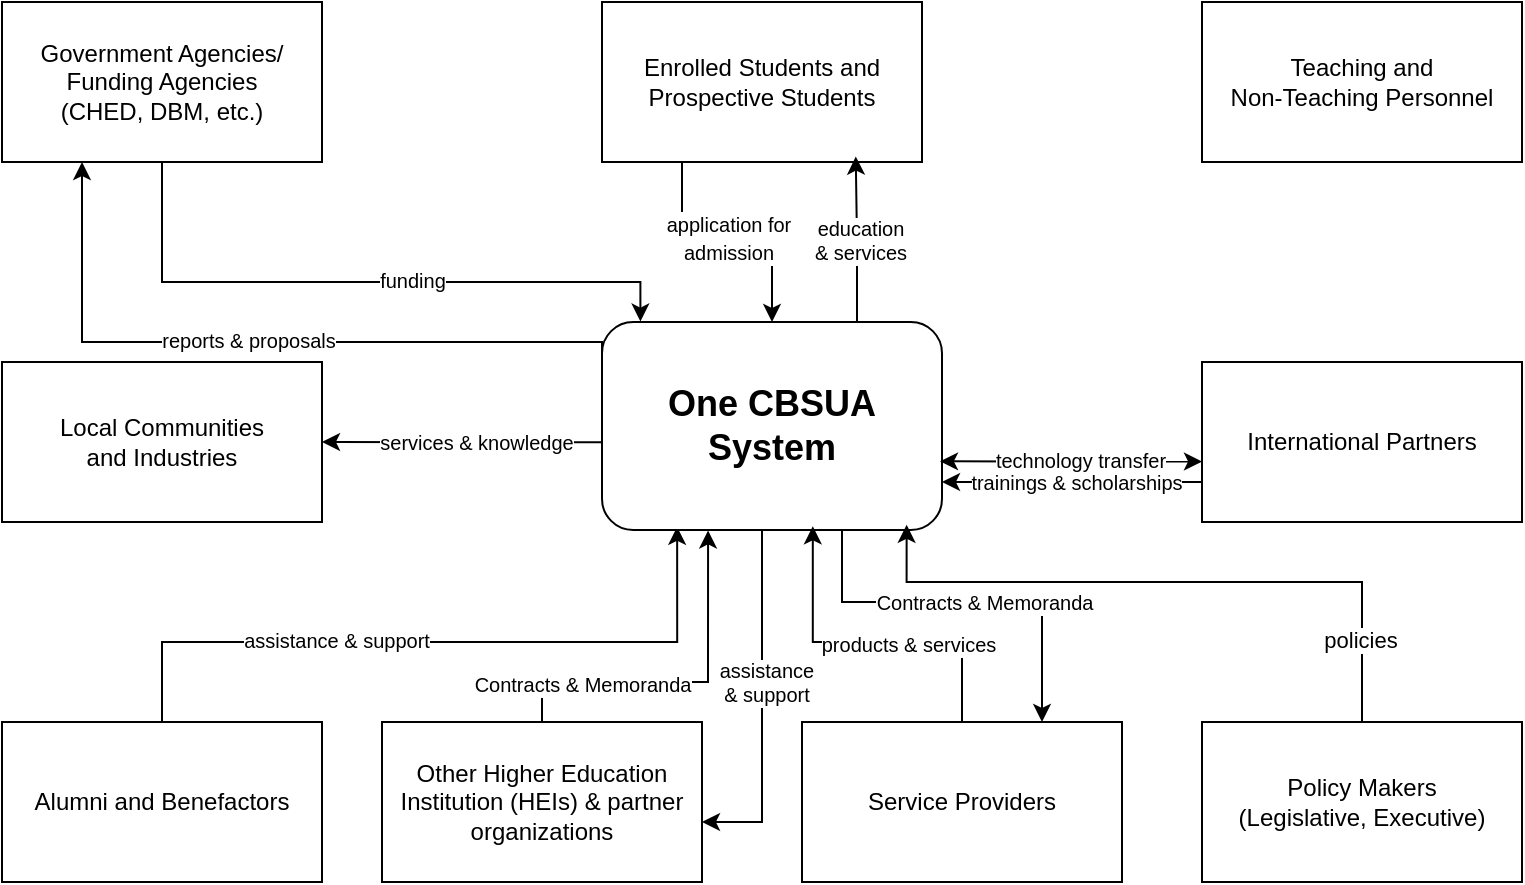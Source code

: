 <mxfile version="26.2.14">
  <diagram name="Page-1" id="XrLnO912Jv1oN71-e2fB">
    <mxGraphModel dx="978" dy="542" grid="1" gridSize="10" guides="1" tooltips="1" connect="1" arrows="1" fold="1" page="1" pageScale="1" pageWidth="850" pageHeight="1100" math="0" shadow="0">
      <root>
        <mxCell id="0" />
        <mxCell id="1" parent="0" />
        <mxCell id="vif7123QISbDYjLLOfTG-5" value="Government Agencies/ Funding Agencies&lt;div&gt;(CHED, DBM, etc.)&lt;/div&gt;" style="rounded=0;whiteSpace=wrap;html=1;" parent="1" vertex="1">
          <mxGeometry x="40" y="40" width="160" height="80" as="geometry" />
        </mxCell>
        <mxCell id="e-euCJg0s_twbzaNsyGK-19" style="edgeStyle=orthogonalEdgeStyle;rounded=0;orthogonalLoop=1;jettySize=auto;html=1;exitX=0.25;exitY=1;exitDx=0;exitDy=0;entryX=0.5;entryY=0;entryDx=0;entryDy=0;" edge="1" parent="1" source="vif7123QISbDYjLLOfTG-6" target="e-euCJg0s_twbzaNsyGK-17">
          <mxGeometry relative="1" as="geometry">
            <Array as="points">
              <mxPoint x="380" y="160" />
              <mxPoint x="425" y="160" />
            </Array>
          </mxGeometry>
        </mxCell>
        <mxCell id="e-euCJg0s_twbzaNsyGK-20" value="&lt;font style=&quot;font-size: 10px;&quot;&gt;application for&lt;/font&gt;&lt;div&gt;&lt;font style=&quot;font-size: 10px;&quot;&gt;admission&lt;/font&gt;&lt;/div&gt;" style="edgeLabel;html=1;align=center;verticalAlign=middle;resizable=0;points=[];" vertex="1" connectable="0" parent="e-euCJg0s_twbzaNsyGK-19">
          <mxGeometry x="-0.297" y="2" relative="1" as="geometry">
            <mxPoint x="19" as="offset" />
          </mxGeometry>
        </mxCell>
        <mxCell id="vif7123QISbDYjLLOfTG-6" value="Enrolled Students and Prospective Students" style="rounded=0;whiteSpace=wrap;html=1;" parent="1" vertex="1">
          <mxGeometry x="340" y="40" width="160" height="80" as="geometry" />
        </mxCell>
        <mxCell id="vif7123QISbDYjLLOfTG-7" value="Teaching and&lt;div&gt;Non-Teaching Personnel&lt;/div&gt;" style="rounded=0;whiteSpace=wrap;html=1;" parent="1" vertex="1">
          <mxGeometry x="640" y="40" width="160" height="80" as="geometry" />
        </mxCell>
        <mxCell id="vif7123QISbDYjLLOfTG-8" value="Other Higher Education Institution (HEIs) &amp;amp; partner organizations" style="rounded=0;whiteSpace=wrap;html=1;" parent="1" vertex="1">
          <mxGeometry x="230" y="400" width="160" height="80" as="geometry" />
        </mxCell>
        <mxCell id="e-euCJg0s_twbzaNsyGK-12" style="edgeStyle=orthogonalEdgeStyle;rounded=0;orthogonalLoop=1;jettySize=auto;html=1;exitX=0.5;exitY=0;exitDx=0;exitDy=0;entryX=0;entryY=1;entryDx=0;entryDy=0;" edge="1" parent="1" source="vif7123QISbDYjLLOfTG-9">
          <mxGeometry relative="1" as="geometry">
            <mxPoint x="377.574" y="302.426" as="targetPoint" />
            <Array as="points">
              <mxPoint x="120" y="360" />
              <mxPoint x="378" y="360" />
            </Array>
          </mxGeometry>
        </mxCell>
        <mxCell id="e-euCJg0s_twbzaNsyGK-13" value="assistance &amp;amp; support" style="edgeLabel;html=1;align=center;verticalAlign=middle;resizable=0;points=[];fontSize=10;" vertex="1" connectable="0" parent="e-euCJg0s_twbzaNsyGK-12">
          <mxGeometry x="-0.286" y="1" relative="1" as="geometry">
            <mxPoint as="offset" />
          </mxGeometry>
        </mxCell>
        <mxCell id="vif7123QISbDYjLLOfTG-9" value="Alumni and Benefactors" style="rounded=0;whiteSpace=wrap;html=1;" parent="1" vertex="1">
          <mxGeometry x="40" y="400" width="160" height="80" as="geometry" />
        </mxCell>
        <mxCell id="vif7123QISbDYjLLOfTG-11" value="Service Providers" style="rounded=0;whiteSpace=wrap;html=1;" parent="1" vertex="1">
          <mxGeometry x="440" y="400" width="160" height="80" as="geometry" />
        </mxCell>
        <mxCell id="vif7123QISbDYjLLOfTG-12" value="Policy Makers&lt;div&gt;(Legislative, Executive)&lt;/div&gt;" style="rounded=0;whiteSpace=wrap;html=1;" parent="1" vertex="1">
          <mxGeometry x="640" y="400" width="160" height="80" as="geometry" />
        </mxCell>
        <mxCell id="e-euCJg0s_twbzaNsyGK-29" style="edgeStyle=orthogonalEdgeStyle;rounded=0;orthogonalLoop=1;jettySize=auto;html=1;exitX=0;exitY=0.75;exitDx=0;exitDy=0;" edge="1" parent="1" source="vif7123QISbDYjLLOfTG-13">
          <mxGeometry relative="1" as="geometry">
            <mxPoint x="510" y="280" as="targetPoint" />
          </mxGeometry>
        </mxCell>
        <mxCell id="e-euCJg0s_twbzaNsyGK-30" value="trainings &amp;amp; scholarships" style="edgeLabel;html=1;align=center;verticalAlign=middle;resizable=0;points=[];fontSize=10;" vertex="1" connectable="0" parent="e-euCJg0s_twbzaNsyGK-29">
          <mxGeometry x="0.119" y="-3" relative="1" as="geometry">
            <mxPoint x="9" y="2" as="offset" />
          </mxGeometry>
        </mxCell>
        <mxCell id="vif7123QISbDYjLLOfTG-13" value="International Partners" style="rounded=0;whiteSpace=wrap;html=1;" parent="1" vertex="1">
          <mxGeometry x="640" y="220" width="160" height="80" as="geometry" />
        </mxCell>
        <mxCell id="vif7123QISbDYjLLOfTG-14" value="Local Communities&lt;div&gt;and Industries&lt;/div&gt;" style="rounded=0;whiteSpace=wrap;html=1;" parent="1" vertex="1">
          <mxGeometry x="40" y="220" width="160" height="80" as="geometry" />
        </mxCell>
        <mxCell id="e-euCJg0s_twbzaNsyGK-18" style="edgeStyle=orthogonalEdgeStyle;rounded=0;orthogonalLoop=1;jettySize=auto;html=1;exitX=0.004;exitY=0.578;exitDx=0;exitDy=0;entryX=1;entryY=0.5;entryDx=0;entryDy=0;exitPerimeter=0;" edge="1" parent="1" source="e-euCJg0s_twbzaNsyGK-17" target="vif7123QISbDYjLLOfTG-14">
          <mxGeometry relative="1" as="geometry" />
        </mxCell>
        <mxCell id="e-euCJg0s_twbzaNsyGK-27" value="services &amp;amp; knowledge" style="edgeLabel;html=1;align=center;verticalAlign=middle;resizable=0;points=[];fontSize=10;" vertex="1" connectable="0" parent="e-euCJg0s_twbzaNsyGK-18">
          <mxGeometry x="-0.088" relative="1" as="geometry">
            <mxPoint as="offset" />
          </mxGeometry>
        </mxCell>
        <mxCell id="e-euCJg0s_twbzaNsyGK-23" style="edgeStyle=orthogonalEdgeStyle;rounded=0;orthogonalLoop=1;jettySize=auto;html=1;exitX=0.016;exitY=0.067;exitDx=0;exitDy=0;entryX=0.25;entryY=1;entryDx=0;entryDy=0;exitPerimeter=0;" edge="1" parent="1" source="e-euCJg0s_twbzaNsyGK-17" target="vif7123QISbDYjLLOfTG-5">
          <mxGeometry relative="1" as="geometry">
            <Array as="points">
              <mxPoint x="340" y="220" />
              <mxPoint x="340" y="210" />
              <mxPoint x="80" y="210" />
            </Array>
          </mxGeometry>
        </mxCell>
        <mxCell id="e-euCJg0s_twbzaNsyGK-24" value="reports &amp;amp; proposals" style="edgeLabel;html=1;align=center;verticalAlign=middle;resizable=0;points=[];fontSize=10;" vertex="1" connectable="0" parent="e-euCJg0s_twbzaNsyGK-23">
          <mxGeometry x="0.077" y="-1" relative="1" as="geometry">
            <mxPoint as="offset" />
          </mxGeometry>
        </mxCell>
        <mxCell id="e-euCJg0s_twbzaNsyGK-41" style="edgeStyle=orthogonalEdgeStyle;rounded=0;orthogonalLoop=1;jettySize=auto;html=1;entryX=0.75;entryY=0;entryDx=0;entryDy=0;" edge="1" parent="1" source="e-euCJg0s_twbzaNsyGK-17" target="vif7123QISbDYjLLOfTG-11">
          <mxGeometry relative="1" as="geometry">
            <Array as="points">
              <mxPoint x="460" y="340" />
              <mxPoint x="560" y="340" />
            </Array>
          </mxGeometry>
        </mxCell>
        <mxCell id="e-euCJg0s_twbzaNsyGK-43" value="&lt;span&gt;Contracts &amp;amp; Memoranda&lt;/span&gt;" style="edgeLabel;html=1;align=center;verticalAlign=middle;resizable=0;points=[];fontSize=10;" vertex="1" connectable="0" parent="e-euCJg0s_twbzaNsyGK-41">
          <mxGeometry x="0.094" relative="1" as="geometry">
            <mxPoint as="offset" />
          </mxGeometry>
        </mxCell>
        <mxCell id="e-euCJg0s_twbzaNsyGK-17" value="&lt;b&gt;One CBSUA System&lt;/b&gt;" style="rounded=1;whiteSpace=wrap;html=1;fontSize=18;" vertex="1" parent="1">
          <mxGeometry x="340" y="200" width="170" height="104" as="geometry" />
        </mxCell>
        <mxCell id="e-euCJg0s_twbzaNsyGK-26" style="edgeStyle=orthogonalEdgeStyle;rounded=0;orthogonalLoop=1;jettySize=auto;html=1;exitX=0.5;exitY=1;exitDx=0;exitDy=0;entryX=0.113;entryY=-0.002;entryDx=0;entryDy=0;entryPerimeter=0;" edge="1" parent="1" source="vif7123QISbDYjLLOfTG-5" target="e-euCJg0s_twbzaNsyGK-17">
          <mxGeometry relative="1" as="geometry">
            <Array as="points">
              <mxPoint x="120" y="180" />
              <mxPoint x="359" y="180" />
            </Array>
          </mxGeometry>
        </mxCell>
        <mxCell id="e-euCJg0s_twbzaNsyGK-28" value="funding" style="edgeLabel;html=1;align=center;verticalAlign=middle;resizable=0;points=[];fontSize=10;" vertex="1" connectable="0" parent="e-euCJg0s_twbzaNsyGK-26">
          <mxGeometry x="0.159" y="1" relative="1" as="geometry">
            <mxPoint as="offset" />
          </mxGeometry>
        </mxCell>
        <mxCell id="e-euCJg0s_twbzaNsyGK-32" value="" style="endArrow=classic;startArrow=classic;html=1;rounded=0;entryX=0;entryY=0.622;entryDx=0;entryDy=0;entryPerimeter=0;exitX=0.994;exitY=0.67;exitDx=0;exitDy=0;exitPerimeter=0;" edge="1" parent="1" source="e-euCJg0s_twbzaNsyGK-17" target="vif7123QISbDYjLLOfTG-13">
          <mxGeometry width="50" height="50" relative="1" as="geometry">
            <mxPoint x="510" y="250" as="sourcePoint" />
            <mxPoint x="560" y="200" as="targetPoint" />
          </mxGeometry>
        </mxCell>
        <mxCell id="e-euCJg0s_twbzaNsyGK-33" value="technology transfer" style="edgeLabel;html=1;align=center;verticalAlign=middle;resizable=0;points=[];fontSize=10;" vertex="1" connectable="0" parent="e-euCJg0s_twbzaNsyGK-32">
          <mxGeometry x="0.062" y="1" relative="1" as="geometry">
            <mxPoint as="offset" />
          </mxGeometry>
        </mxCell>
        <mxCell id="e-euCJg0s_twbzaNsyGK-35" style="edgeStyle=orthogonalEdgeStyle;rounded=0;orthogonalLoop=1;jettySize=auto;html=1;entryX=0.312;entryY=1.002;entryDx=0;entryDy=0;exitX=0.5;exitY=0;exitDx=0;exitDy=0;entryPerimeter=0;" edge="1" parent="1" source="vif7123QISbDYjLLOfTG-8" target="e-euCJg0s_twbzaNsyGK-17">
          <mxGeometry relative="1" as="geometry">
            <Array as="points">
              <mxPoint x="310" y="380" />
              <mxPoint x="393" y="380" />
            </Array>
          </mxGeometry>
        </mxCell>
        <mxCell id="e-euCJg0s_twbzaNsyGK-36" value="&lt;span&gt;Contracts &amp;amp; Memoranda&lt;/span&gt;" style="edgeLabel;html=1;align=center;verticalAlign=middle;resizable=0;points=[];fontSize=10;" vertex="1" connectable="0" parent="e-euCJg0s_twbzaNsyGK-35">
          <mxGeometry x="0.12" y="-1" relative="1" as="geometry">
            <mxPoint x="-60" as="offset" />
          </mxGeometry>
        </mxCell>
        <mxCell id="e-euCJg0s_twbzaNsyGK-37" style="edgeStyle=orthogonalEdgeStyle;rounded=0;orthogonalLoop=1;jettySize=auto;html=1;exitX=0.5;exitY=0;exitDx=0;exitDy=0;entryX=0.62;entryY=0.982;entryDx=0;entryDy=0;entryPerimeter=0;" edge="1" parent="1" source="vif7123QISbDYjLLOfTG-11" target="e-euCJg0s_twbzaNsyGK-17">
          <mxGeometry relative="1" as="geometry">
            <Array as="points">
              <mxPoint x="520" y="360" />
              <mxPoint x="445" y="360" />
            </Array>
          </mxGeometry>
        </mxCell>
        <mxCell id="e-euCJg0s_twbzaNsyGK-38" value="products &amp;amp; services" style="edgeLabel;html=1;align=center;verticalAlign=middle;resizable=0;points=[];fontSize=10;" vertex="1" connectable="0" parent="e-euCJg0s_twbzaNsyGK-37">
          <mxGeometry x="0.176" y="1" relative="1" as="geometry">
            <mxPoint x="34" as="offset" />
          </mxGeometry>
        </mxCell>
        <mxCell id="e-euCJg0s_twbzaNsyGK-39" style="edgeStyle=orthogonalEdgeStyle;rounded=0;orthogonalLoop=1;jettySize=auto;html=1;entryX=1;entryY=0.625;entryDx=0;entryDy=0;entryPerimeter=0;" edge="1" parent="1" source="e-euCJg0s_twbzaNsyGK-17" target="vif7123QISbDYjLLOfTG-8">
          <mxGeometry relative="1" as="geometry">
            <Array as="points">
              <mxPoint x="420" y="450" />
            </Array>
          </mxGeometry>
        </mxCell>
        <mxCell id="e-euCJg0s_twbzaNsyGK-40" value="&lt;span&gt;assistance&lt;/span&gt;&lt;div&gt;&lt;span&gt;&amp;amp; support&lt;/span&gt;&lt;/div&gt;" style="edgeLabel;html=1;align=center;verticalAlign=middle;resizable=0;points=[];fontSize=10;" vertex="1" connectable="0" parent="e-euCJg0s_twbzaNsyGK-39">
          <mxGeometry x="-0.137" y="2" relative="1" as="geometry">
            <mxPoint as="offset" />
          </mxGeometry>
        </mxCell>
        <mxCell id="e-euCJg0s_twbzaNsyGK-42" style="edgeStyle=orthogonalEdgeStyle;rounded=0;orthogonalLoop=1;jettySize=auto;html=1;entryX=0.896;entryY=0.975;entryDx=0;entryDy=0;entryPerimeter=0;" edge="1" parent="1" source="vif7123QISbDYjLLOfTG-12" target="e-euCJg0s_twbzaNsyGK-17">
          <mxGeometry relative="1" as="geometry">
            <Array as="points">
              <mxPoint x="720" y="330" />
              <mxPoint x="492" y="330" />
            </Array>
          </mxGeometry>
        </mxCell>
        <mxCell id="e-euCJg0s_twbzaNsyGK-45" value="policies" style="edgeLabel;html=1;align=center;verticalAlign=middle;resizable=0;points=[];" vertex="1" connectable="0" parent="e-euCJg0s_twbzaNsyGK-42">
          <mxGeometry x="-0.747" y="1" relative="1" as="geometry">
            <mxPoint as="offset" />
          </mxGeometry>
        </mxCell>
        <mxCell id="e-euCJg0s_twbzaNsyGK-46" style="edgeStyle=orthogonalEdgeStyle;rounded=0;orthogonalLoop=1;jettySize=auto;html=1;exitX=0.75;exitY=0;exitDx=0;exitDy=0;entryX=0.793;entryY=0.966;entryDx=0;entryDy=0;entryPerimeter=0;" edge="1" parent="1" source="e-euCJg0s_twbzaNsyGK-17" target="vif7123QISbDYjLLOfTG-6">
          <mxGeometry relative="1" as="geometry" />
        </mxCell>
        <mxCell id="e-euCJg0s_twbzaNsyGK-47" value="education&lt;div&gt;&amp;amp; services&lt;/div&gt;" style="edgeLabel;html=1;align=center;verticalAlign=middle;resizable=0;points=[];fontSize=10;" vertex="1" connectable="0" parent="e-euCJg0s_twbzaNsyGK-46">
          <mxGeometry x="-0.04" y="-1" relative="1" as="geometry">
            <mxPoint x="1" as="offset" />
          </mxGeometry>
        </mxCell>
      </root>
    </mxGraphModel>
  </diagram>
</mxfile>

